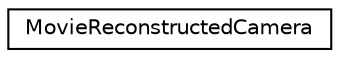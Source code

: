 digraph G
{
  edge [fontname="Helvetica",fontsize="10",labelfontname="Helvetica",labelfontsize="10"];
  node [fontname="Helvetica",fontsize="10",shape=record];
  rankdir=LR;
  Node1 [label="MovieReconstructedCamera",height=0.2,width=0.4,color="black", fillcolor="white", style="filled",URL="$dc/db7/structMovieReconstructedCamera.html"];
}
